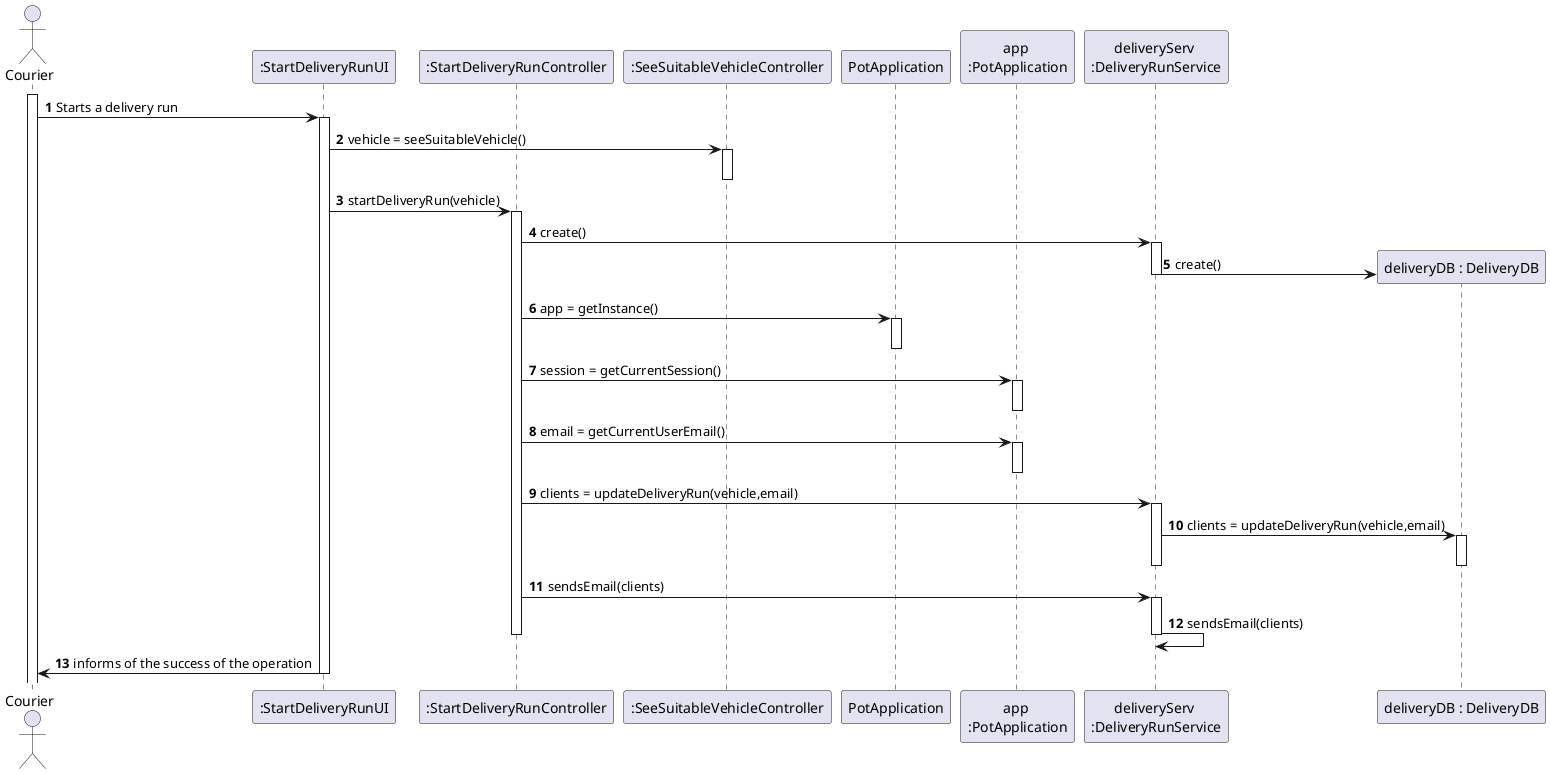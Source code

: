 @startuml
autonumber
actor "Courier" as ADMIN
participant ":StartDeliveryRunUI" as UI
participant ":StartDeliveryRunController" as CTRL
participant ":SeeSuitableVehicleController" as CTRLS
participant "PotApplication" as PA
participant "app \n:PotApplication" as APA
participant "deliveryServ \n:DeliveryRunService" as PR
participant "deliveryDB : DeliveryDB" as PDB
activate ADMIN

ADMIN -> UI : Starts a delivery run
activate UI

UI -> CTRLS : vehicle = seeSuitableVehicle()
activate CTRLS
deactivate CTRLS
UI -> CTRL : startDeliveryRun(vehicle)
activate CTRL
CTRL -> PR : create()
activate PR
PR -> PDB** : create()
deactivate PR
CTRL -> PA : app = getInstance()
activate PA
deactivate PA
CTRL -> APA : session = getCurrentSession()
activate APA
deactivate APA

CTRL -> APA : email = getCurrentUserEmail()
activate APA
deactivate APA
CTRL -> PR : clients = updateDeliveryRun(vehicle,email)
activate PR
PR -> PDB : clients = updateDeliveryRun(vehicle,email)
activate PDB
deactivate PDB
deactivate PR

CTRL -> PR : sendsEmail(clients)
activate PR
PR -> PR : sendsEmail(clients)
deactivate PR
deactivate CTRL
UI -> ADMIN : informs of the success of the operation
deactivate UI

@enduml
